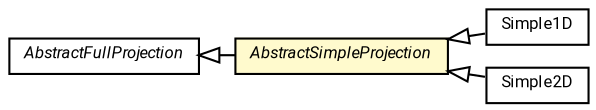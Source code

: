 #!/usr/local/bin/dot
#
# Class diagram 
# Generated by UMLGraph version R5_7_2-60-g0e99a6 (http://www.spinellis.gr/umlgraph/)
#

digraph G {
	graph [fontnames="svg"]
	edge [fontname="Roboto",fontsize=7,labelfontname="Roboto",labelfontsize=7,color="black"];
	node [fontname="Roboto",fontcolor="black",fontsize=8,shape=plaintext,margin=0,width=0,height=0];
	nodesep=0.15;
	ranksep=0.25;
	rankdir=LR;
	// de.lmu.ifi.dbs.elki.visualization.projections.AbstractSimpleProjection
	c1368042 [label=<<table title="de.lmu.ifi.dbs.elki.visualization.projections.AbstractSimpleProjection" border="0" cellborder="1" cellspacing="0" cellpadding="2" bgcolor="lemonChiffon" href="AbstractSimpleProjection.html" target="_parent">
		<tr><td><table border="0" cellspacing="0" cellpadding="1">
		<tr><td align="center" balign="center"> <font face="Roboto"><i>AbstractSimpleProjection</i></font> </td></tr>
		</table></td></tr>
		</table>>, URL="AbstractSimpleProjection.html"];
	// de.lmu.ifi.dbs.elki.visualization.projections.Simple1D
	c1368044 [label=<<table title="de.lmu.ifi.dbs.elki.visualization.projections.Simple1D" border="0" cellborder="1" cellspacing="0" cellpadding="2" href="Simple1D.html" target="_parent">
		<tr><td><table border="0" cellspacing="0" cellpadding="1">
		<tr><td align="center" balign="center"> <font face="Roboto">Simple1D</font> </td></tr>
		</table></td></tr>
		</table>>, URL="Simple1D.html"];
	// de.lmu.ifi.dbs.elki.visualization.projections.AbstractFullProjection
	c1368046 [label=<<table title="de.lmu.ifi.dbs.elki.visualization.projections.AbstractFullProjection" border="0" cellborder="1" cellspacing="0" cellpadding="2" href="AbstractFullProjection.html" target="_parent">
		<tr><td><table border="0" cellspacing="0" cellpadding="1">
		<tr><td align="center" balign="center"> <font face="Roboto"><i>AbstractFullProjection</i></font> </td></tr>
		</table></td></tr>
		</table>>, URL="AbstractFullProjection.html"];
	// de.lmu.ifi.dbs.elki.visualization.projections.Simple2D
	c1368050 [label=<<table title="de.lmu.ifi.dbs.elki.visualization.projections.Simple2D" border="0" cellborder="1" cellspacing="0" cellpadding="2" href="Simple2D.html" target="_parent">
		<tr><td><table border="0" cellspacing="0" cellpadding="1">
		<tr><td align="center" balign="center"> <font face="Roboto">Simple2D</font> </td></tr>
		</table></td></tr>
		</table>>, URL="Simple2D.html"];
	// de.lmu.ifi.dbs.elki.visualization.projections.AbstractSimpleProjection extends de.lmu.ifi.dbs.elki.visualization.projections.AbstractFullProjection
	c1368046 -> c1368042 [arrowtail=empty,dir=back,weight=10];
	// de.lmu.ifi.dbs.elki.visualization.projections.Simple1D extends de.lmu.ifi.dbs.elki.visualization.projections.AbstractSimpleProjection
	c1368042 -> c1368044 [arrowtail=empty,dir=back,weight=10];
	// de.lmu.ifi.dbs.elki.visualization.projections.Simple2D extends de.lmu.ifi.dbs.elki.visualization.projections.AbstractSimpleProjection
	c1368042 -> c1368050 [arrowtail=empty,dir=back,weight=10];
}


